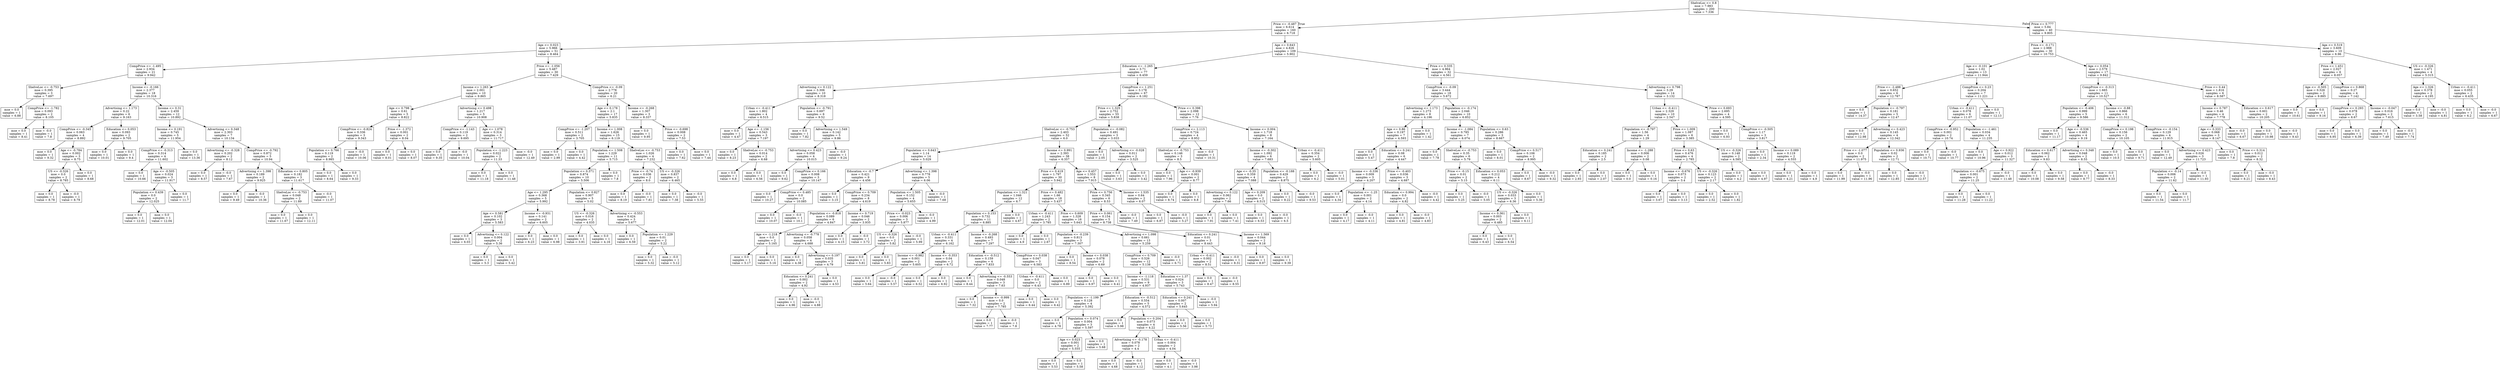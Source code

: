 digraph Tree {
node [shape=box] ;
0 [label="ShelveLoc <= 0.8\nmse = 7.983\nsamples = 200\nvalue = 7.336"] ;
1 [label="Price <= -0.487\nmse = 6.614\nsamples = 160\nvalue = 6.718"] ;
0 -> 1 [labeldistance=2.5, labelangle=45, headlabel="True"] ;
2 [label="Age <= 0.023\nmse = 5.966\nsamples = 51\nvalue = 8.464"] ;
1 -> 2 ;
3 [label="CompPrice <= -1.495\nmse = 2.934\nsamples = 21\nvalue = 9.942"] ;
2 -> 3 ;
4 [label="ShelveLoc <= -0.753\nmse = 0.395\nsamples = 3\nvalue = 7.697"] ;
3 -> 4 ;
5 [label="mse = 0.0\nsamples = 1\nvalue = 6.88"] ;
4 -> 5 ;
6 [label="CompPrice <= -1.782\nmse = 0.093\nsamples = 2\nvalue = 8.105"] ;
4 -> 6 ;
7 [label="mse = 0.0\nsamples = 1\nvalue = 8.41"] ;
6 -> 7 ;
8 [label="mse = -0.0\nsamples = 1\nvalue = 7.8"] ;
6 -> 8 ;
9 [label="Income <= -0.166\nmse = 2.377\nsamples = 18\nvalue = 10.316"] ;
3 -> 9 ;
10 [label="Advertising <= 1.173\nmse = 0.22\nsamples = 6\nvalue = 9.163"] ;
9 -> 10 ;
11 [label="CompPrice <= -0.345\nmse = 0.063\nsamples = 4\nvalue = 8.892"] ;
10 -> 11 ;
12 [label="mse = 0.0\nsamples = 1\nvalue = 9.32"] ;
11 -> 12 ;
13 [label="Age <= -0.784\nmse = 0.002\nsamples = 3\nvalue = 8.75"] ;
11 -> 13 ;
14 [label="US <= -0.326\nmse = 0.0\nsamples = 2\nvalue = 8.785"] ;
13 -> 14 ;
15 [label="mse = 0.0\nsamples = 1\nvalue = 8.78"] ;
14 -> 15 ;
16 [label="mse = -0.0\nsamples = 1\nvalue = 8.79"] ;
14 -> 16 ;
17 [label="mse = 0.0\nsamples = 1\nvalue = 8.68"] ;
13 -> 17 ;
18 [label="Education <= 0.053\nmse = 0.093\nsamples = 2\nvalue = 9.705"] ;
10 -> 18 ;
19 [label="mse = 0.0\nsamples = 1\nvalue = 10.01"] ;
18 -> 19 ;
20 [label="mse = 0.0\nsamples = 1\nvalue = 9.4"] ;
18 -> 20 ;
21 [label="Income <= 0.31\nmse = 2.459\nsamples = 12\nvalue = 10.892"] ;
9 -> 21 ;
22 [label="Income <= 0.191\nmse = 0.745\nsamples = 5\nvalue = 11.954"] ;
21 -> 22 ;
23 [label="CompPrice <= -0.313\nmse = 0.314\nsamples = 4\nvalue = 11.602"] ;
22 -> 23 ;
24 [label="mse = 0.0\nsamples = 1\nvalue = 10.66"] ;
23 -> 24 ;
25 [label="Age <= -0.505\nmse = 0.024\nsamples = 3\nvalue = 11.917"] ;
23 -> 25 ;
26 [label="Population <= 0.439\nmse = 0.0\nsamples = 2\nvalue = 12.025"] ;
25 -> 26 ;
27 [label="mse = 0.0\nsamples = 1\nvalue = 12.01"] ;
26 -> 27 ;
28 [label="mse = 0.0\nsamples = 1\nvalue = 12.04"] ;
26 -> 28 ;
29 [label="mse = 0.0\nsamples = 1\nvalue = 11.7"] ;
25 -> 29 ;
30 [label="mse = 0.0\nsamples = 1\nvalue = 13.36"] ;
22 -> 30 ;
31 [label="Advertising <= 0.348\nmse = 2.303\nsamples = 7\nvalue = 10.134"] ;
21 -> 31 ;
32 [label="Advertising <= -0.328\nmse = 0.202\nsamples = 2\nvalue = 8.12"] ;
31 -> 32 ;
33 [label="mse = 0.0\nsamples = 1\nvalue = 8.57"] ;
32 -> 33 ;
34 [label="mse = -0.0\nsamples = 1\nvalue = 7.67"] ;
32 -> 34 ;
35 [label="CompPrice <= -0.792\nmse = 0.872\nsamples = 5\nvalue = 10.94"] ;
31 -> 35 ;
36 [label="Advertising <= 1.398\nmse = 0.189\nsamples = 2\nvalue = 9.925"] ;
35 -> 36 ;
37 [label="mse = 0.0\nsamples = 1\nvalue = 9.49"] ;
36 -> 37 ;
38 [label="mse = -0.0\nsamples = 1\nvalue = 10.36"] ;
36 -> 38 ;
39 [label="Education <= 0.805\nmse = 0.182\nsamples = 3\nvalue = 11.617"] ;
35 -> 39 ;
40 [label="ShelveLoc <= -0.753\nmse = 0.048\nsamples = 2\nvalue = 11.89"] ;
39 -> 40 ;
41 [label="mse = 0.0\nsamples = 1\nvalue = 11.67"] ;
40 -> 41 ;
42 [label="mse = 0.0\nsamples = 1\nvalue = 12.11"] ;
40 -> 42 ;
43 [label="mse = -0.0\nsamples = 1\nvalue = 11.07"] ;
39 -> 43 ;
44 [label="Price <= -1.056\nmse = 5.487\nsamples = 30\nvalue = 7.429"] ;
2 -> 44 ;
45 [label="Income <= 1.263\nmse = 2.001\nsamples = 10\nvalue = 9.865"] ;
44 -> 45 ;
46 [label="Age <= 0.798\nmse = 0.61\nsamples = 5\nvalue = 8.822"] ;
45 -> 46 ;
47 [label="CompPrice <= -0.824\nmse = 0.336\nsamples = 3\nvalue = 9.343"] ;
46 -> 47 ;
48 [label="Population <= 0.766\nmse = 0.119\nsamples = 2\nvalue = 8.985"] ;
47 -> 48 ;
49 [label="mse = 0.0\nsamples = 1\nvalue = 8.64"] ;
48 -> 49 ;
50 [label="mse = 0.0\nsamples = 1\nvalue = 9.33"] ;
48 -> 50 ;
51 [label="mse = -0.0\nsamples = 1\nvalue = 10.06"] ;
47 -> 51 ;
52 [label="Price <= -1.372\nmse = 0.001\nsamples = 2\nvalue = 8.04"] ;
46 -> 52 ;
53 [label="mse = 0.0\nsamples = 1\nvalue = 8.01"] ;
52 -> 53 ;
54 [label="mse = 0.0\nsamples = 1\nvalue = 8.07"] ;
52 -> 54 ;
55 [label="Advertising <= 0.498\nmse = 1.217\nsamples = 5\nvalue = 10.908"] ;
45 -> 55 ;
56 [label="CompPrice <= -1.143\nmse = 0.119\nsamples = 2\nvalue = 9.695"] ;
55 -> 56 ;
57 [label="mse = 0.0\nsamples = 1\nvalue = 9.35"] ;
56 -> 57 ;
58 [label="mse = -0.0\nsamples = 1\nvalue = 10.04"] ;
56 -> 58 ;
59 [label="Age <= 1.078\nmse = 0.314\nsamples = 3\nvalue = 11.717"] ;
55 -> 59 ;
60 [label="Population <= -1.223\nmse = 0.022\nsamples = 2\nvalue = 11.33"] ;
59 -> 60 ;
61 [label="mse = 0.0\nsamples = 1\nvalue = 11.18"] ;
60 -> 61 ;
62 [label="mse = 0.0\nsamples = 1\nvalue = 11.48"] ;
60 -> 62 ;
63 [label="mse = -0.0\nsamples = 1\nvalue = 12.49"] ;
59 -> 63 ;
64 [label="CompPrice <= -0.09\nmse = 2.778\nsamples = 20\nvalue = 6.21"] ;
44 -> 64 ;
65 [label="Age <= 0.178\nmse = 2.1\nsamples = 17\nvalue = 5.835"] ;
64 -> 65 ;
66 [label="CompPrice <= -1.207\nmse = 0.511\nsamples = 2\nvalue = 3.705"] ;
65 -> 66 ;
67 [label="mse = 0.0\nsamples = 1\nvalue = 2.99"] ;
66 -> 67 ;
68 [label="mse = 0.0\nsamples = 1\nvalue = 4.42"] ;
66 -> 68 ;
69 [label="Income <= 1.008\nmse = 1.626\nsamples = 15\nvalue = 6.119"] ;
65 -> 69 ;
70 [label="Population <= 1.508\nmse = 1.229\nsamples = 11\nvalue = 5.715"] ;
69 -> 70 ;
71 [label="Population <= 0.371\nmse = 0.874\nsamples = 10\nvalue = 5.506"] ;
70 -> 71 ;
72 [label="Age <= 1.295\nmse = 0.368\nsamples = 5\nvalue = 5.992"] ;
71 -> 72 ;
73 [label="Age <= 0.581\nmse = 0.102\nsamples = 3\nvalue = 5.583"] ;
72 -> 73 ;
74 [label="mse = 0.0\nsamples = 1\nvalue = 6.03"] ;
73 -> 74 ;
75 [label="Advertising <= 0.122\nmse = 0.004\nsamples = 2\nvalue = 5.36"] ;
73 -> 75 ;
76 [label="mse = 0.0\nsamples = 1\nvalue = 5.3"] ;
75 -> 76 ;
77 [label="mse = 0.0\nsamples = 1\nvalue = 5.42"] ;
75 -> 77 ;
78 [label="Income <= -0.931\nmse = 0.141\nsamples = 2\nvalue = 6.605"] ;
72 -> 78 ;
79 [label="mse = 0.0\nsamples = 1\nvalue = 6.23"] ;
78 -> 79 ;
80 [label="mse = 0.0\nsamples = 1\nvalue = 6.98"] ;
78 -> 80 ;
81 [label="Population <= 0.827\nmse = 0.907\nsamples = 5\nvalue = 5.02"] ;
71 -> 81 ;
82 [label="US <= -0.326\nmse = 0.016\nsamples = 2\nvalue = 4.035"] ;
81 -> 82 ;
83 [label="mse = 0.0\nsamples = 1\nvalue = 3.91"] ;
82 -> 83 ;
84 [label="mse = 0.0\nsamples = 1\nvalue = 4.16"] ;
82 -> 84 ;
85 [label="Advertising <= -0.553\nmse = 0.424\nsamples = 3\nvalue = 5.677"] ;
81 -> 85 ;
86 [label="mse = 0.0\nsamples = 1\nvalue = 6.59"] ;
85 -> 86 ;
87 [label="Population <= 1.229\nmse = 0.01\nsamples = 2\nvalue = 5.22"] ;
85 -> 87 ;
88 [label="mse = 0.0\nsamples = 1\nvalue = 5.32"] ;
87 -> 88 ;
89 [label="mse = -0.0\nsamples = 1\nvalue = 5.12"] ;
87 -> 89 ;
90 [label="mse = 0.0\nsamples = 1\nvalue = 7.8"] ;
70 -> 90 ;
91 [label="ShelveLoc <= -0.753\nmse = 1.026\nsamples = 4\nvalue = 7.232"] ;
69 -> 91 ;
92 [label="Price <= -0.74\nmse = 0.036\nsamples = 2\nvalue = 8.0"] ;
91 -> 92 ;
93 [label="mse = 0.0\nsamples = 1\nvalue = 8.19"] ;
92 -> 93 ;
94 [label="mse = -0.0\nsamples = 1\nvalue = 7.81"] ;
92 -> 94 ;
95 [label="US <= -0.326\nmse = 0.837\nsamples = 2\nvalue = 6.465"] ;
91 -> 95 ;
96 [label="mse = 0.0\nsamples = 1\nvalue = 7.38"] ;
95 -> 96 ;
97 [label="mse = -0.0\nsamples = 1\nvalue = 5.55"] ;
95 -> 97 ;
98 [label="Income <= -0.268\nmse = 1.307\nsamples = 3\nvalue = 8.337"] ;
64 -> 98 ;
99 [label="mse = 0.0\nsamples = 1\nvalue = 9.95"] ;
98 -> 99 ;
100 [label="Price <= -0.698\nmse = 0.008\nsamples = 2\nvalue = 7.53"] ;
98 -> 100 ;
101 [label="mse = 0.0\nsamples = 1\nvalue = 7.62"] ;
100 -> 101 ;
102 [label="mse = 0.0\nsamples = 1\nvalue = 7.44"] ;
100 -> 102 ;
103 [label="Age <= 0.643\nmse = 4.826\nsamples = 109\nvalue = 5.902"] ;
1 -> 103 ;
104 [label="Education <= -1.265\nmse = 3.71\nsamples = 77\nvalue = 6.459"] ;
103 -> 104 ;
105 [label="Advertising <= 0.122\nmse = 3.306\nsamples = 10\nvalue = 8.318"] ;
104 -> 105 ;
106 [label="Urban <= -0.411\nmse = 1.802\nsamples = 4\nvalue = 6.515"] ;
105 -> 106 ;
107 [label="mse = 0.0\nsamples = 1\nvalue = 4.47"] ;
106 -> 107 ;
108 [label="Age <= -1.156\nmse = 0.543\nsamples = 3\nvalue = 7.197"] ;
106 -> 108 ;
109 [label="mse = 0.0\nsamples = 1\nvalue = 8.23"] ;
108 -> 109 ;
110 [label="ShelveLoc <= -0.753\nmse = 0.014\nsamples = 2\nvalue = 6.68"] ;
108 -> 110 ;
111 [label="mse = 0.0\nsamples = 1\nvalue = 6.8"] ;
110 -> 111 ;
112 [label="mse = 0.0\nsamples = 1\nvalue = 6.56"] ;
110 -> 112 ;
113 [label="Population <= -0.791\nmse = 0.697\nsamples = 6\nvalue = 9.52"] ;
105 -> 113 ;
114 [label="mse = 0.0\nsamples = 1\nvalue = 7.82"] ;
113 -> 114 ;
115 [label="Advertising <= 1.549\nmse = 0.142\nsamples = 5\nvalue = 9.86"] ;
113 -> 115 ;
116 [label="Advertising <= 0.423\nmse = 0.058\nsamples = 4\nvalue = 10.015"] ;
115 -> 116 ;
117 [label="mse = 0.0\nsamples = 1\nvalue = 9.62"] ;
116 -> 117 ;
118 [label="CompPrice <= 0.166\nmse = 0.008\nsamples = 3\nvalue = 10.147"] ;
116 -> 118 ;
119 [label="mse = 0.0\nsamples = 1\nvalue = 10.27"] ;
118 -> 119 ;
120 [label="CompPrice <= 0.485\nmse = 0.0\nsamples = 2\nvalue = 10.085"] ;
118 -> 120 ;
121 [label="mse = 0.0\nsamples = 1\nvalue = 10.07"] ;
120 -> 121 ;
122 [label="mse = -0.0\nsamples = 1\nvalue = 10.1"] ;
120 -> 122 ;
123 [label="mse = -0.0\nsamples = 1\nvalue = 9.24"] ;
115 -> 123 ;
124 [label="CompPrice <= 1.251\nmse = 3.178\nsamples = 67\nvalue = 6.182"] ;
104 -> 124 ;
125 [label="Price <= 1.325\nmse = 2.752\nsamples = 55\nvalue = 5.838"] ;
124 -> 125 ;
126 [label="ShelveLoc <= -0.753\nmse = 2.403\nsamples = 52\nvalue = 6.0"] ;
125 -> 126 ;
127 [label="Population <= 0.643\nmse = 1.14\nsamples = 14\nvalue = 5.029"] ;
126 -> 127 ;
128 [label="Education <= -0.7\nmse = 0.421\nsamples = 9\nvalue = 4.456"] ;
127 -> 128 ;
129 [label="mse = 0.0\nsamples = 1\nvalue = 3.15"] ;
128 -> 129 ;
130 [label="CompPrice <= 0.709\nmse = 0.234\nsamples = 8\nvalue = 4.619"] ;
128 -> 130 ;
131 [label="Population <= -0.818\nmse = 0.089\nsamples = 6\nvalue = 4.847"] ;
130 -> 131 ;
132 [label="Age <= -1.218\nmse = 0.0\nsamples = 2\nvalue = 5.165"] ;
131 -> 132 ;
133 [label="mse = 0.0\nsamples = 1\nvalue = 5.17"] ;
132 -> 133 ;
134 [label="mse = 0.0\nsamples = 1\nvalue = 5.16"] ;
132 -> 134 ;
135 [label="Advertising <= -0.778\nmse = 0.058\nsamples = 4\nvalue = 4.688"] ;
131 -> 135 ;
136 [label="mse = 0.0\nsamples = 1\nvalue = 4.38"] ;
135 -> 136 ;
137 [label="Advertising <= 0.197\nmse = 0.035\nsamples = 3\nvalue = 4.79"] ;
135 -> 137 ;
138 [label="Education <= 0.241\nmse = 0.002\nsamples = 2\nvalue = 4.92"] ;
137 -> 138 ;
139 [label="mse = 0.0\nsamples = 1\nvalue = 4.96"] ;
138 -> 139 ;
140 [label="mse = -0.0\nsamples = 1\nvalue = 4.88"] ;
138 -> 140 ;
141 [label="mse = 0.0\nsamples = 1\nvalue = 4.53"] ;
137 -> 141 ;
142 [label="Income <= 0.719\nmse = 0.046\nsamples = 2\nvalue = 3.935"] ;
130 -> 142 ;
143 [label="mse = 0.0\nsamples = 1\nvalue = 4.15"] ;
142 -> 143 ;
144 [label="mse = -0.0\nsamples = 1\nvalue = 3.72"] ;
142 -> 144 ;
145 [label="Advertising <= 1.398\nmse = 0.778\nsamples = 5\nvalue = 6.06"] ;
127 -> 145 ;
146 [label="Population <= 1.505\nmse = 0.152\nsamples = 4\nvalue = 5.655"] ;
145 -> 146 ;
147 [label="Price <= -0.023\nmse = 0.006\nsamples = 3\nvalue = 5.877"] ;
146 -> 147 ;
148 [label="US <= -0.326\nmse = 0.0\nsamples = 2\nvalue = 5.82"] ;
147 -> 148 ;
149 [label="mse = 0.0\nsamples = 1\nvalue = 5.81"] ;
148 -> 149 ;
150 [label="mse = 0.0\nsamples = 1\nvalue = 5.83"] ;
148 -> 150 ;
151 [label="mse = -0.0\nsamples = 1\nvalue = 5.99"] ;
147 -> 151 ;
152 [label="mse = -0.0\nsamples = 1\nvalue = 4.99"] ;
146 -> 152 ;
153 [label="mse = -0.0\nsamples = 1\nvalue = 7.68"] ;
145 -> 153 ;
154 [label="Income <= 0.991\nmse = 2.393\nsamples = 38\nvalue = 6.357"] ;
126 -> 154 ;
155 [label="Price <= 0.419\nmse = 1.797\nsamples = 30\nvalue = 5.942"] ;
154 -> 155 ;
156 [label="Population <= 1.321\nmse = 1.046\nsamples = 12\nvalue = 6.7"] ;
155 -> 156 ;
157 [label="Population <= 0.153\nmse = 0.732\nsamples = 11\nvalue = 6.885"] ;
156 -> 157 ;
158 [label="Urban <= -0.411\nmse = 0.331\nsamples = 4\nvalue = 6.162"] ;
157 -> 158 ;
159 [label="Income <= -0.982\nmse = 0.001\nsamples = 2\nvalue = 5.605"] ;
158 -> 159 ;
160 [label="mse = 0.0\nsamples = 1\nvalue = 5.64"] ;
159 -> 160 ;
161 [label="mse = -0.0\nsamples = 1\nvalue = 5.57"] ;
159 -> 161 ;
162 [label="Income <= -0.353\nmse = 0.04\nsamples = 2\nvalue = 6.72"] ;
158 -> 162 ;
163 [label="mse = 0.0\nsamples = 1\nvalue = 6.52"] ;
162 -> 163 ;
164 [label="mse = 0.0\nsamples = 1\nvalue = 6.92"] ;
162 -> 164 ;
165 [label="Income <= -0.268\nmse = 0.493\nsamples = 7\nvalue = 7.297"] ;
157 -> 165 ;
166 [label="Education <= -0.512\nmse = 0.159\nsamples = 4\nvalue = 7.833"] ;
165 -> 166 ;
167 [label="mse = 0.0\nsamples = 1\nvalue = 8.44"] ;
166 -> 167 ;
168 [label="Advertising <= -0.553\nmse = 0.048\nsamples = 3\nvalue = 7.63"] ;
166 -> 168 ;
169 [label="mse = 0.0\nsamples = 1\nvalue = 7.32"] ;
168 -> 169 ;
170 [label="Income <= -0.999\nmse = 0.0\nsamples = 2\nvalue = 7.785"] ;
168 -> 170 ;
171 [label="mse = 0.0\nsamples = 1\nvalue = 7.77"] ;
170 -> 171 ;
172 [label="mse = -0.0\nsamples = 1\nvalue = 7.8"] ;
170 -> 172 ;
173 [label="CompPrice <= 0.038\nmse = 0.047\nsamples = 3\nvalue = 6.583"] ;
165 -> 173 ;
174 [label="Urban <= -0.411\nmse = 0.0\nsamples = 2\nvalue = 6.43"] ;
173 -> 174 ;
175 [label="mse = 0.0\nsamples = 1\nvalue = 6.44"] ;
174 -> 175 ;
176 [label="mse = 0.0\nsamples = 1\nvalue = 6.42"] ;
174 -> 176 ;
177 [label="mse = 0.0\nsamples = 1\nvalue = 6.89"] ;
173 -> 177 ;
178 [label="mse = 0.0\nsamples = 1\nvalue = 4.67"] ;
156 -> 178 ;
179 [label="Price <= 0.482\nmse = 1.66\nsamples = 18\nvalue = 5.437"] ;
155 -> 179 ;
180 [label="Urban <= -0.411\nmse = 1.243\nsamples = 2\nvalue = 3.785"] ;
179 -> 180 ;
181 [label="mse = 0.0\nsamples = 1\nvalue = 4.9"] ;
180 -> 181 ;
182 [label="mse = 0.0\nsamples = 1\nvalue = 2.67"] ;
180 -> 182 ;
183 [label="Price <= 0.609\nmse = 1.328\nsamples = 16\nvalue = 5.643"] ;
179 -> 183 ;
184 [label="Population <= -0.239\nmse = 0.813\nsamples = 3\nvalue = 7.307"] ;
183 -> 184 ;
185 [label="mse = 0.0\nsamples = 1\nvalue = 8.54"] ;
184 -> 185 ;
186 [label="Income <= 0.038\nmse = 0.078\nsamples = 2\nvalue = 6.69"] ;
184 -> 186 ;
187 [label="mse = 0.0\nsamples = 1\nvalue = 6.97"] ;
186 -> 187 ;
188 [label="mse = 0.0\nsamples = 1\nvalue = 6.41"] ;
186 -> 188 ;
189 [label="Advertising <= 1.098\nmse = 0.661\nsamples = 13\nvalue = 5.259"] ;
183 -> 189 ;
190 [label="CompPrice <= 0.709\nmse = 0.526\nsamples = 12\nvalue = 5.138"] ;
189 -> 190 ;
191 [label="Income <= -1.118\nmse = 0.531\nsamples = 9\nvalue = 4.937"] ;
190 -> 191 ;
192 [label="Population <= -1.199\nmse = 0.128\nsamples = 4\nvalue = 5.392"] ;
191 -> 192 ;
193 [label="mse = 0.0\nsamples = 1\nvalue = 4.78"] ;
192 -> 193 ;
194 [label="Population <= 0.074\nmse = 0.004\nsamples = 3\nvalue = 5.597"] ;
192 -> 194 ;
195 [label="Age <= 0.023\nmse = 0.001\nsamples = 2\nvalue = 5.555"] ;
194 -> 195 ;
196 [label="mse = 0.0\nsamples = 1\nvalue = 5.53"] ;
195 -> 196 ;
197 [label="mse = 0.0\nsamples = 1\nvalue = 5.58"] ;
195 -> 197 ;
198 [label="mse = 0.0\nsamples = 1\nvalue = 5.68"] ;
194 -> 198 ;
199 [label="Education <= -0.512\nmse = 0.554\nsamples = 5\nvalue = 4.572"] ;
191 -> 199 ;
200 [label="mse = 0.0\nsamples = 1\nvalue = 5.98"] ;
199 -> 200 ;
201 [label="Population <= 0.204\nmse = 0.073\nsamples = 4\nvalue = 4.22"] ;
199 -> 201 ;
202 [label="Advertising <= -0.178\nmse = 0.078\nsamples = 2\nvalue = 4.4"] ;
201 -> 202 ;
203 [label="mse = 0.0\nsamples = 1\nvalue = 4.68"] ;
202 -> 203 ;
204 [label="mse = -0.0\nsamples = 1\nvalue = 4.12"] ;
202 -> 204 ;
205 [label="Urban <= -0.411\nmse = 0.004\nsamples = 2\nvalue = 4.04"] ;
201 -> 205 ;
206 [label="mse = 0.0\nsamples = 1\nvalue = 4.1"] ;
205 -> 206 ;
207 [label="mse = -0.0\nsamples = 1\nvalue = 3.98"] ;
205 -> 207 ;
208 [label="Education <= 1.37\nmse = 0.024\nsamples = 3\nvalue = 5.743"] ;
190 -> 208 ;
209 [label="Education <= 0.241\nmse = 0.007\nsamples = 2\nvalue = 5.645"] ;
208 -> 209 ;
210 [label="mse = 0.0\nsamples = 1\nvalue = 5.56"] ;
209 -> 210 ;
211 [label="mse = 0.0\nsamples = 1\nvalue = 5.73"] ;
209 -> 211 ;
212 [label="mse = -0.0\nsamples = 1\nvalue = 5.94"] ;
208 -> 212 ;
213 [label="mse = -0.0\nsamples = 1\nvalue = 6.71"] ;
189 -> 213 ;
214 [label="Age <= 0.457\nmse = 1.553\nsamples = 8\nvalue = 7.915"] ;
154 -> 214 ;
215 [label="Price <= 0.756\nmse = 0.345\nsamples = 6\nvalue = 8.53"] ;
214 -> 215 ;
216 [label="Price <= 0.061\nmse = 0.154\nsamples = 5\nvalue = 8.738"] ;
215 -> 216 ;
217 [label="Education <= 0.241\nmse = 0.01\nsamples = 3\nvalue = 8.443"] ;
216 -> 217 ;
218 [label="Urban <= -0.411\nmse = 0.002\nsamples = 2\nvalue = 8.51"] ;
217 -> 218 ;
219 [label="mse = 0.0\nsamples = 1\nvalue = 8.47"] ;
218 -> 219 ;
220 [label="mse = -0.0\nsamples = 1\nvalue = 8.55"] ;
218 -> 220 ;
221 [label="mse = -0.0\nsamples = 1\nvalue = 8.31"] ;
217 -> 221 ;
222 [label="Income <= 1.569\nmse = 0.044\nsamples = 2\nvalue = 9.18"] ;
216 -> 222 ;
223 [label="mse = 0.0\nsamples = 1\nvalue = 8.97"] ;
222 -> 223 ;
224 [label="mse = 0.0\nsamples = 1\nvalue = 9.39"] ;
222 -> 224 ;
225 [label="mse = -0.0\nsamples = 1\nvalue = 7.49"] ;
215 -> 225 ;
226 [label="Income <= 1.535\nmse = 0.64\nsamples = 2\nvalue = 6.07"] ;
214 -> 226 ;
227 [label="mse = 0.0\nsamples = 1\nvalue = 6.87"] ;
226 -> 227 ;
228 [label="mse = -0.0\nsamples = 1\nvalue = 5.27"] ;
226 -> 228 ;
229 [label="Population <= -0.082\nmse = 0.491\nsamples = 3\nvalue = 3.033"] ;
125 -> 229 ;
230 [label="mse = 0.0\nsamples = 1\nvalue = 2.05"] ;
229 -> 230 ;
231 [label="Advertising <= -0.028\nmse = 0.011\nsamples = 2\nvalue = 3.525"] ;
229 -> 231 ;
232 [label="mse = 0.0\nsamples = 1\nvalue = 3.63"] ;
231 -> 232 ;
233 [label="mse = 0.0\nsamples = 1\nvalue = 3.42"] ;
231 -> 233 ;
234 [label="Price <= 0.398\nmse = 2.098\nsamples = 12\nvalue = 7.76"] ;
124 -> 234 ;
235 [label="CompPrice <= 2.113\nmse = 0.724\nsamples = 4\nvalue = 8.952"] ;
234 -> 235 ;
236 [label="ShelveLoc <= -0.753\nmse = 0.146\nsamples = 3\nvalue = 8.5"] ;
235 -> 236 ;
237 [label="mse = 0.0\nsamples = 1\nvalue = 7.96"] ;
236 -> 237 ;
238 [label="Age <= -0.939\nmse = 0.001\nsamples = 2\nvalue = 8.77"] ;
236 -> 238 ;
239 [label="mse = 0.0\nsamples = 1\nvalue = 8.74"] ;
238 -> 239 ;
240 [label="mse = 0.0\nsamples = 1\nvalue = 8.8"] ;
238 -> 240 ;
241 [label="mse = -0.0\nsamples = 1\nvalue = 10.31"] ;
235 -> 241 ;
242 [label="Income <= 0.004\nmse = 1.718\nsamples = 8\nvalue = 7.164"] ;
234 -> 242 ;
243 [label="Income <= -0.302\nmse = 1.092\nsamples = 6\nvalue = 7.683"] ;
242 -> 243 ;
244 [label="Age <= -0.35\nmse = 0.359\nsamples = 4\nvalue = 7.088"] ;
243 -> 244 ;
245 [label="Advertising <= 0.122\nmse = 0.062\nsamples = 2\nvalue = 7.66"] ;
244 -> 245 ;
246 [label="mse = 0.0\nsamples = 1\nvalue = 7.91"] ;
245 -> 246 ;
247 [label="mse = 0.0\nsamples = 1\nvalue = 7.41"] ;
245 -> 247 ;
248 [label="Age <= 0.209\nmse = 0.0\nsamples = 2\nvalue = 6.515"] ;
244 -> 248 ;
249 [label="mse = 0.0\nsamples = 1\nvalue = 6.53"] ;
248 -> 249 ;
250 [label="mse = -0.0\nsamples = 1\nvalue = 6.5"] ;
248 -> 250 ;
251 [label="Population <= -0.188\nmse = 0.429\nsamples = 2\nvalue = 8.875"] ;
243 -> 251 ;
252 [label="mse = 0.0\nsamples = 1\nvalue = 8.22"] ;
251 -> 252 ;
253 [label="mse = -0.0\nsamples = 1\nvalue = 9.53"] ;
251 -> 253 ;
254 [label="Urban <= -0.411\nmse = 0.354\nsamples = 2\nvalue = 5.605"] ;
242 -> 254 ;
255 [label="mse = 0.0\nsamples = 1\nvalue = 6.2"] ;
254 -> 255 ;
256 [label="mse = -0.0\nsamples = 1\nvalue = 5.01"] ;
254 -> 256 ;
257 [label="Price <= 0.335\nmse = 4.964\nsamples = 32\nvalue = 4.561"] ;
103 -> 257 ;
258 [label="CompPrice <= -0.09\nmse = 3.444\nsamples = 18\nvalue = 5.672"] ;
257 -> 258 ;
259 [label="Advertising <= 1.173\nmse = 1.273\nsamples = 8\nvalue = 4.196"] ;
258 -> 259 ;
260 [label="Age <= 0.86\nmse = 0.197\nsamples = 7\nvalue = 4.593"] ;
259 -> 260 ;
261 [label="mse = 0.0\nsamples = 1\nvalue = 5.47"] ;
260 -> 261 ;
262 [label="Education <= 0.241\nmse = 0.08\nsamples = 6\nvalue = 4.447"] ;
260 -> 262 ;
263 [label="Income <= -0.336\nmse = 0.009\nsamples = 3\nvalue = 4.207"] ;
262 -> 263 ;
264 [label="mse = 0.0\nsamples = 1\nvalue = 4.34"] ;
263 -> 264 ;
265 [label="Population <= -1.25\nmse = 0.001\nsamples = 2\nvalue = 4.14"] ;
263 -> 265 ;
266 [label="mse = 0.0\nsamples = 1\nvalue = 4.17"] ;
265 -> 266 ;
267 [label="mse = -0.0\nsamples = 1\nvalue = 4.11"] ;
265 -> 267 ;
268 [label="Price <= -0.403\nmse = 0.036\nsamples = 3\nvalue = 4.687"] ;
262 -> 268 ;
269 [label="Education <= 0.994\nmse = 0.0\nsamples = 2\nvalue = 4.82"] ;
268 -> 269 ;
270 [label="mse = 0.0\nsamples = 1\nvalue = 4.81"] ;
269 -> 270 ;
271 [label="mse = -0.0\nsamples = 1\nvalue = 4.83"] ;
269 -> 271 ;
272 [label="mse = -0.0\nsamples = 1\nvalue = 4.42"] ;
268 -> 272 ;
273 [label="mse = 0.0\nsamples = 1\nvalue = 1.42"] ;
259 -> 273 ;
274 [label="Population <= -0.174\nmse = 2.046\nsamples = 10\nvalue = 6.852"] ;
258 -> 274 ;
275 [label="Income <= -1.084\nmse = 0.785\nsamples = 7\nvalue = 6.074"] ;
274 -> 275 ;
276 [label="mse = 0.0\nsamples = 1\nvalue = 7.78"] ;
275 -> 276 ;
277 [label="ShelveLoc <= -0.753\nmse = 0.35\nsamples = 6\nvalue = 5.79"] ;
275 -> 277 ;
278 [label="Price <= -0.15\nmse = 0.01\nsamples = 2\nvalue = 5.15"] ;
277 -> 278 ;
279 [label="mse = 0.0\nsamples = 1\nvalue = 5.25"] ;
278 -> 279 ;
280 [label="mse = -0.0\nsamples = 1\nvalue = 5.05"] ;
278 -> 280 ;
281 [label="Education <= 0.053\nmse = 0.212\nsamples = 4\nvalue = 6.11"] ;
277 -> 281 ;
282 [label="US <= -0.326\nmse = 0.033\nsamples = 3\nvalue = 6.36"] ;
281 -> 282 ;
283 [label="Income <= 0.361\nmse = 0.003\nsamples = 2\nvalue = 6.485"] ;
282 -> 283 ;
284 [label="mse = 0.0\nsamples = 1\nvalue = 6.43"] ;
283 -> 284 ;
285 [label="mse = 0.0\nsamples = 1\nvalue = 6.54"] ;
283 -> 285 ;
286 [label="mse = 0.0\nsamples = 1\nvalue = 6.11"] ;
282 -> 286 ;
287 [label="mse = 0.0\nsamples = 1\nvalue = 5.36"] ;
281 -> 287 ;
288 [label="Population <= 0.63\nmse = 0.286\nsamples = 3\nvalue = 8.667"] ;
274 -> 288 ;
289 [label="mse = 0.0\nsamples = 1\nvalue = 8.01"] ;
288 -> 289 ;
290 [label="CompPrice <= 0.517\nmse = 0.106\nsamples = 2\nvalue = 8.995"] ;
288 -> 290 ;
291 [label="mse = 0.0\nsamples = 1\nvalue = 8.67"] ;
290 -> 291 ;
292 [label="mse = -0.0\nsamples = 1\nvalue = 9.32"] ;
290 -> 292 ;
293 [label="Advertising <= 0.798\nmse = 3.29\nsamples = 14\nvalue = 3.132"] ;
257 -> 293 ;
294 [label="Urban <= -0.411\nmse = 2.329\nsamples = 10\nvalue = 2.547"] ;
293 -> 294 ;
295 [label="Population <= -0.797\nmse = 1.56\nsamples = 4\nvalue = 1.29"] ;
294 -> 295 ;
296 [label="Education <= 0.241\nmse = 0.185\nsamples = 2\nvalue = 2.5"] ;
295 -> 296 ;
297 [label="mse = 0.0\nsamples = 1\nvalue = 2.93"] ;
296 -> 297 ;
298 [label="mse = 0.0\nsamples = 1\nvalue = 2.07"] ;
296 -> 298 ;
299 [label="Income <= -1.288\nmse = 0.006\nsamples = 2\nvalue = 0.08"] ;
295 -> 299 ;
300 [label="mse = 0.0\nsamples = 1\nvalue = 0.0"] ;
299 -> 300 ;
301 [label="mse = 0.0\nsamples = 1\nvalue = 0.16"] ;
299 -> 301 ;
302 [label="Price <= 1.009\nmse = 1.087\nsamples = 6\nvalue = 3.385"] ;
294 -> 302 ;
303 [label="Price <= 0.63\nmse = 0.476\nsamples = 4\nvalue = 2.785"] ;
302 -> 303 ;
304 [label="Income <= -0.676\nmse = 0.073\nsamples = 2\nvalue = 3.4"] ;
303 -> 304 ;
305 [label="mse = 0.0\nsamples = 1\nvalue = 3.67"] ;
304 -> 305 ;
306 [label="mse = 0.0\nsamples = 1\nvalue = 3.13"] ;
304 -> 306 ;
307 [label="US <= -0.326\nmse = 0.123\nsamples = 2\nvalue = 2.17"] ;
303 -> 307 ;
308 [label="mse = 0.0\nsamples = 1\nvalue = 2.52"] ;
307 -> 308 ;
309 [label="mse = 0.0\nsamples = 1\nvalue = 1.82"] ;
307 -> 309 ;
310 [label="US <= -0.326\nmse = 0.148\nsamples = 2\nvalue = 4.585"] ;
302 -> 310 ;
311 [label="mse = 0.0\nsamples = 1\nvalue = 4.2"] ;
310 -> 311 ;
312 [label="mse = 0.0\nsamples = 1\nvalue = 4.97"] ;
310 -> 312 ;
313 [label="Price <= 0.693\nmse = 2.695\nsamples = 4\nvalue = 4.595"] ;
293 -> 313 ;
314 [label="mse = 0.0\nsamples = 1\nvalue = 6.93"] ;
313 -> 314 ;
315 [label="CompPrice <= -0.505\nmse = 1.17\nsamples = 3\nvalue = 3.817"] ;
313 -> 315 ;
316 [label="mse = 0.0\nsamples = 1\nvalue = 2.34"] ;
315 -> 316 ;
317 [label="Income <= 0.089\nmse = 0.119\nsamples = 2\nvalue = 4.555"] ;
315 -> 317 ;
318 [label="mse = 0.0\nsamples = 1\nvalue = 4.21"] ;
317 -> 318 ;
319 [label="mse = 0.0\nsamples = 1\nvalue = 4.9"] ;
317 -> 319 ;
320 [label="Price <= 0.777\nmse = 5.84\nsamples = 40\nvalue = 9.805"] ;
0 -> 320 [labeldistance=2.5, labelangle=-45, headlabel="False"] ;
321 [label="Price <= -0.171\nmse = 2.988\nsamples = 30\nvalue = 10.753"] ;
320 -> 321 ;
322 [label="Age <= -0.101\nmse = 1.02\nsamples = 13\nvalue = 11.944"] ;
321 -> 322 ;
323 [label="Price <= -2.488\nmse = 0.652\nsamples = 6\nvalue = 12.787"] ;
322 -> 323 ;
324 [label="mse = 0.0\nsamples = 1\nvalue = 14.37"] ;
323 -> 324 ;
325 [label="Population <= -0.797\nmse = 0.181\nsamples = 5\nvalue = 12.47"] ;
323 -> 325 ;
326 [label="mse = 0.0\nsamples = 1\nvalue = 12.98"] ;
325 -> 326 ;
327 [label="Advertising <= 0.423\nmse = 0.145\nsamples = 4\nvalue = 12.342"] ;
325 -> 327 ;
328 [label="Price <= -1.077\nmse = 0.0\nsamples = 2\nvalue = 11.975"] ;
327 -> 328 ;
329 [label="mse = 0.0\nsamples = 1\nvalue = 11.99"] ;
328 -> 329 ;
330 [label="mse = -0.0\nsamples = 1\nvalue = 11.96"] ;
328 -> 330 ;
331 [label="Population <= 0.936\nmse = 0.02\nsamples = 2\nvalue = 12.71"] ;
327 -> 331 ;
332 [label="mse = 0.0\nsamples = 1\nvalue = 12.85"] ;
331 -> 332 ;
333 [label="mse = -0.0\nsamples = 1\nvalue = 12.57"] ;
331 -> 333 ;
334 [label="CompPrice <= 0.23\nmse = 0.204\nsamples = 7\nvalue = 11.221"] ;
322 -> 334 ;
335 [label="Urban <= -0.411\nmse = 0.078\nsamples = 6\nvalue = 11.07"] ;
334 -> 335 ;
336 [label="CompPrice <= -0.952\nmse = 0.001\nsamples = 2\nvalue = 10.74"] ;
335 -> 336 ;
337 [label="mse = 0.0\nsamples = 1\nvalue = 10.71"] ;
336 -> 337 ;
338 [label="mse = -0.0\nsamples = 1\nvalue = 10.77"] ;
336 -> 338 ;
339 [label="Population <= -1.461\nmse = 0.034\nsamples = 4\nvalue = 11.235"] ;
335 -> 339 ;
340 [label="mse = 0.0\nsamples = 1\nvalue = 10.96"] ;
339 -> 340 ;
341 [label="Age <= 0.922\nmse = 0.012\nsamples = 3\nvalue = 11.327"] ;
339 -> 341 ;
342 [label="Population <= -0.675\nmse = 0.001\nsamples = 2\nvalue = 11.25"] ;
341 -> 342 ;
343 [label="mse = 0.0\nsamples = 1\nvalue = 11.28"] ;
342 -> 343 ;
344 [label="mse = 0.0\nsamples = 1\nvalue = 11.22"] ;
342 -> 344 ;
345 [label="mse = -0.0\nsamples = 1\nvalue = 11.48"] ;
341 -> 345 ;
346 [label="mse = 0.0\nsamples = 1\nvalue = 12.13"] ;
334 -> 346 ;
347 [label="Age <= 0.054\nmse = 2.579\nsamples = 17\nvalue = 9.842"] ;
321 -> 347 ;
348 [label="CompPrice <= -0.313\nmse = 1.665\nsamples = 11\nvalue = 10.527"] ;
347 -> 348 ;
349 [label="Population <= -0.406\nmse = 0.999\nsamples = 5\nvalue = 9.586"] ;
348 -> 349 ;
350 [label="mse = 0.0\nsamples = 1\nvalue = 11.17"] ;
349 -> 350 ;
351 [label="Age <= -0.536\nmse = 0.465\nsamples = 4\nvalue = 9.19"] ;
349 -> 351 ;
352 [label="Education <= 0.617\nmse = 0.062\nsamples = 2\nvalue = 9.83"] ;
351 -> 352 ;
353 [label="mse = 0.0\nsamples = 1\nvalue = 10.08"] ;
352 -> 353 ;
354 [label="mse = 0.0\nsamples = 1\nvalue = 9.58"] ;
352 -> 354 ;
355 [label="Advertising <= 0.348\nmse = 0.048\nsamples = 2\nvalue = 8.55"] ;
351 -> 355 ;
356 [label="mse = 0.0\nsamples = 1\nvalue = 8.77"] ;
355 -> 356 ;
357 [label="mse = -0.0\nsamples = 1\nvalue = 8.33"] ;
355 -> 357 ;
358 [label="Income <= -0.88\nmse = 0.866\nsamples = 6\nvalue = 11.312"] ;
348 -> 358 ;
359 [label="CompPrice <= 0.198\nmse = 0.156\nsamples = 2\nvalue = 10.105"] ;
358 -> 359 ;
360 [label="mse = 0.0\nsamples = 1\nvalue = 10.5"] ;
359 -> 360 ;
361 [label="mse = 0.0\nsamples = 1\nvalue = 9.71"] ;
359 -> 361 ;
362 [label="CompPrice <= -0.154\nmse = 0.129\nsamples = 4\nvalue = 11.915"] ;
358 -> 362 ;
363 [label="mse = 0.0\nsamples = 1\nvalue = 12.49"] ;
362 -> 363 ;
364 [label="Advertising <= 0.423\nmse = 0.026\nsamples = 3\nvalue = 11.723"] ;
362 -> 364 ;
365 [label="Population <= -0.14\nmse = 0.006\nsamples = 2\nvalue = 11.62"] ;
364 -> 365 ;
366 [label="mse = 0.0\nsamples = 1\nvalue = 11.54"] ;
365 -> 366 ;
367 [label="mse = 0.0\nsamples = 1\nvalue = 11.7"] ;
365 -> 367 ;
368 [label="mse = -0.0\nsamples = 1\nvalue = 11.93"] ;
364 -> 368 ;
369 [label="Price <= 0.44\nmse = 1.816\nsamples = 6\nvalue = 8.587"] ;
347 -> 369 ;
370 [label="Income <= 0.787\nmse = 0.46\nsamples = 4\nvalue = 7.778"] ;
369 -> 370 ;
371 [label="Age <= 0.333\nmse = 0.068\nsamples = 3\nvalue = 8.147"] ;
370 -> 371 ;
372 [label="mse = 0.0\nsamples = 1\nvalue = 7.8"] ;
371 -> 372 ;
373 [label="Price <= 0.314\nmse = 0.012\nsamples = 2\nvalue = 8.32"] ;
371 -> 373 ;
374 [label="mse = 0.0\nsamples = 1\nvalue = 8.21"] ;
373 -> 374 ;
375 [label="mse = -0.0\nsamples = 1\nvalue = 8.43"] ;
373 -> 375 ;
376 [label="mse = -0.0\nsamples = 1\nvalue = 6.67"] ;
370 -> 376 ;
377 [label="Education <= 0.617\nmse = 0.601\nsamples = 2\nvalue = 10.205"] ;
369 -> 377 ;
378 [label="mse = 0.0\nsamples = 1\nvalue = 10.98"] ;
377 -> 378 ;
379 [label="mse = -0.0\nsamples = 1\nvalue = 9.43"] ;
377 -> 379 ;
380 [label="Age <= 0.519\nmse = 3.609\nsamples = 10\nvalue = 6.96"] ;
320 -> 380 ;
381 [label="Price <= 1.451\nmse = 2.027\nsamples = 6\nvalue = 8.057"] ;
380 -> 381 ;
382 [label="Age <= -0.505\nmse = 0.526\nsamples = 2\nvalue = 9.885"] ;
381 -> 382 ;
383 [label="mse = 0.0\nsamples = 1\nvalue = 10.61"] ;
382 -> 383 ;
384 [label="mse = 0.0\nsamples = 1\nvalue = 9.16"] ;
382 -> 384 ;
385 [label="CompPrice <= 0.868\nmse = 0.27\nsamples = 4\nvalue = 7.142"] ;
381 -> 385 ;
386 [label="CompPrice <= 0.293\nmse = 0.078\nsamples = 2\nvalue = 6.67"] ;
385 -> 386 ;
387 [label="mse = 0.0\nsamples = 1\nvalue = 6.95"] ;
386 -> 387 ;
388 [label="mse = 0.0\nsamples = 1\nvalue = 6.39"] ;
386 -> 388 ;
389 [label="Income <= -0.047\nmse = 0.016\nsamples = 2\nvalue = 7.615"] ;
385 -> 389 ;
390 [label="mse = 0.0\nsamples = 1\nvalue = 7.49"] ;
389 -> 390 ;
391 [label="mse = -0.0\nsamples = 1\nvalue = 7.74"] ;
389 -> 391 ;
392 [label="US <= -0.326\nmse = 1.471\nsamples = 4\nvalue = 5.315"] ;
380 -> 392 ;
393 [label="Age <= 1.326\nmse = 0.378\nsamples = 2\nvalue = 4.195"] ;
392 -> 393 ;
394 [label="mse = 0.0\nsamples = 1\nvalue = 3.58"] ;
393 -> 394 ;
395 [label="mse = -0.0\nsamples = 1\nvalue = 4.81"] ;
393 -> 395 ;
396 [label="Urban <= -0.411\nmse = 0.055\nsamples = 2\nvalue = 6.435"] ;
392 -> 396 ;
397 [label="mse = 0.0\nsamples = 1\nvalue = 6.2"] ;
396 -> 397 ;
398 [label="mse = -0.0\nsamples = 1\nvalue = 6.67"] ;
396 -> 398 ;
}